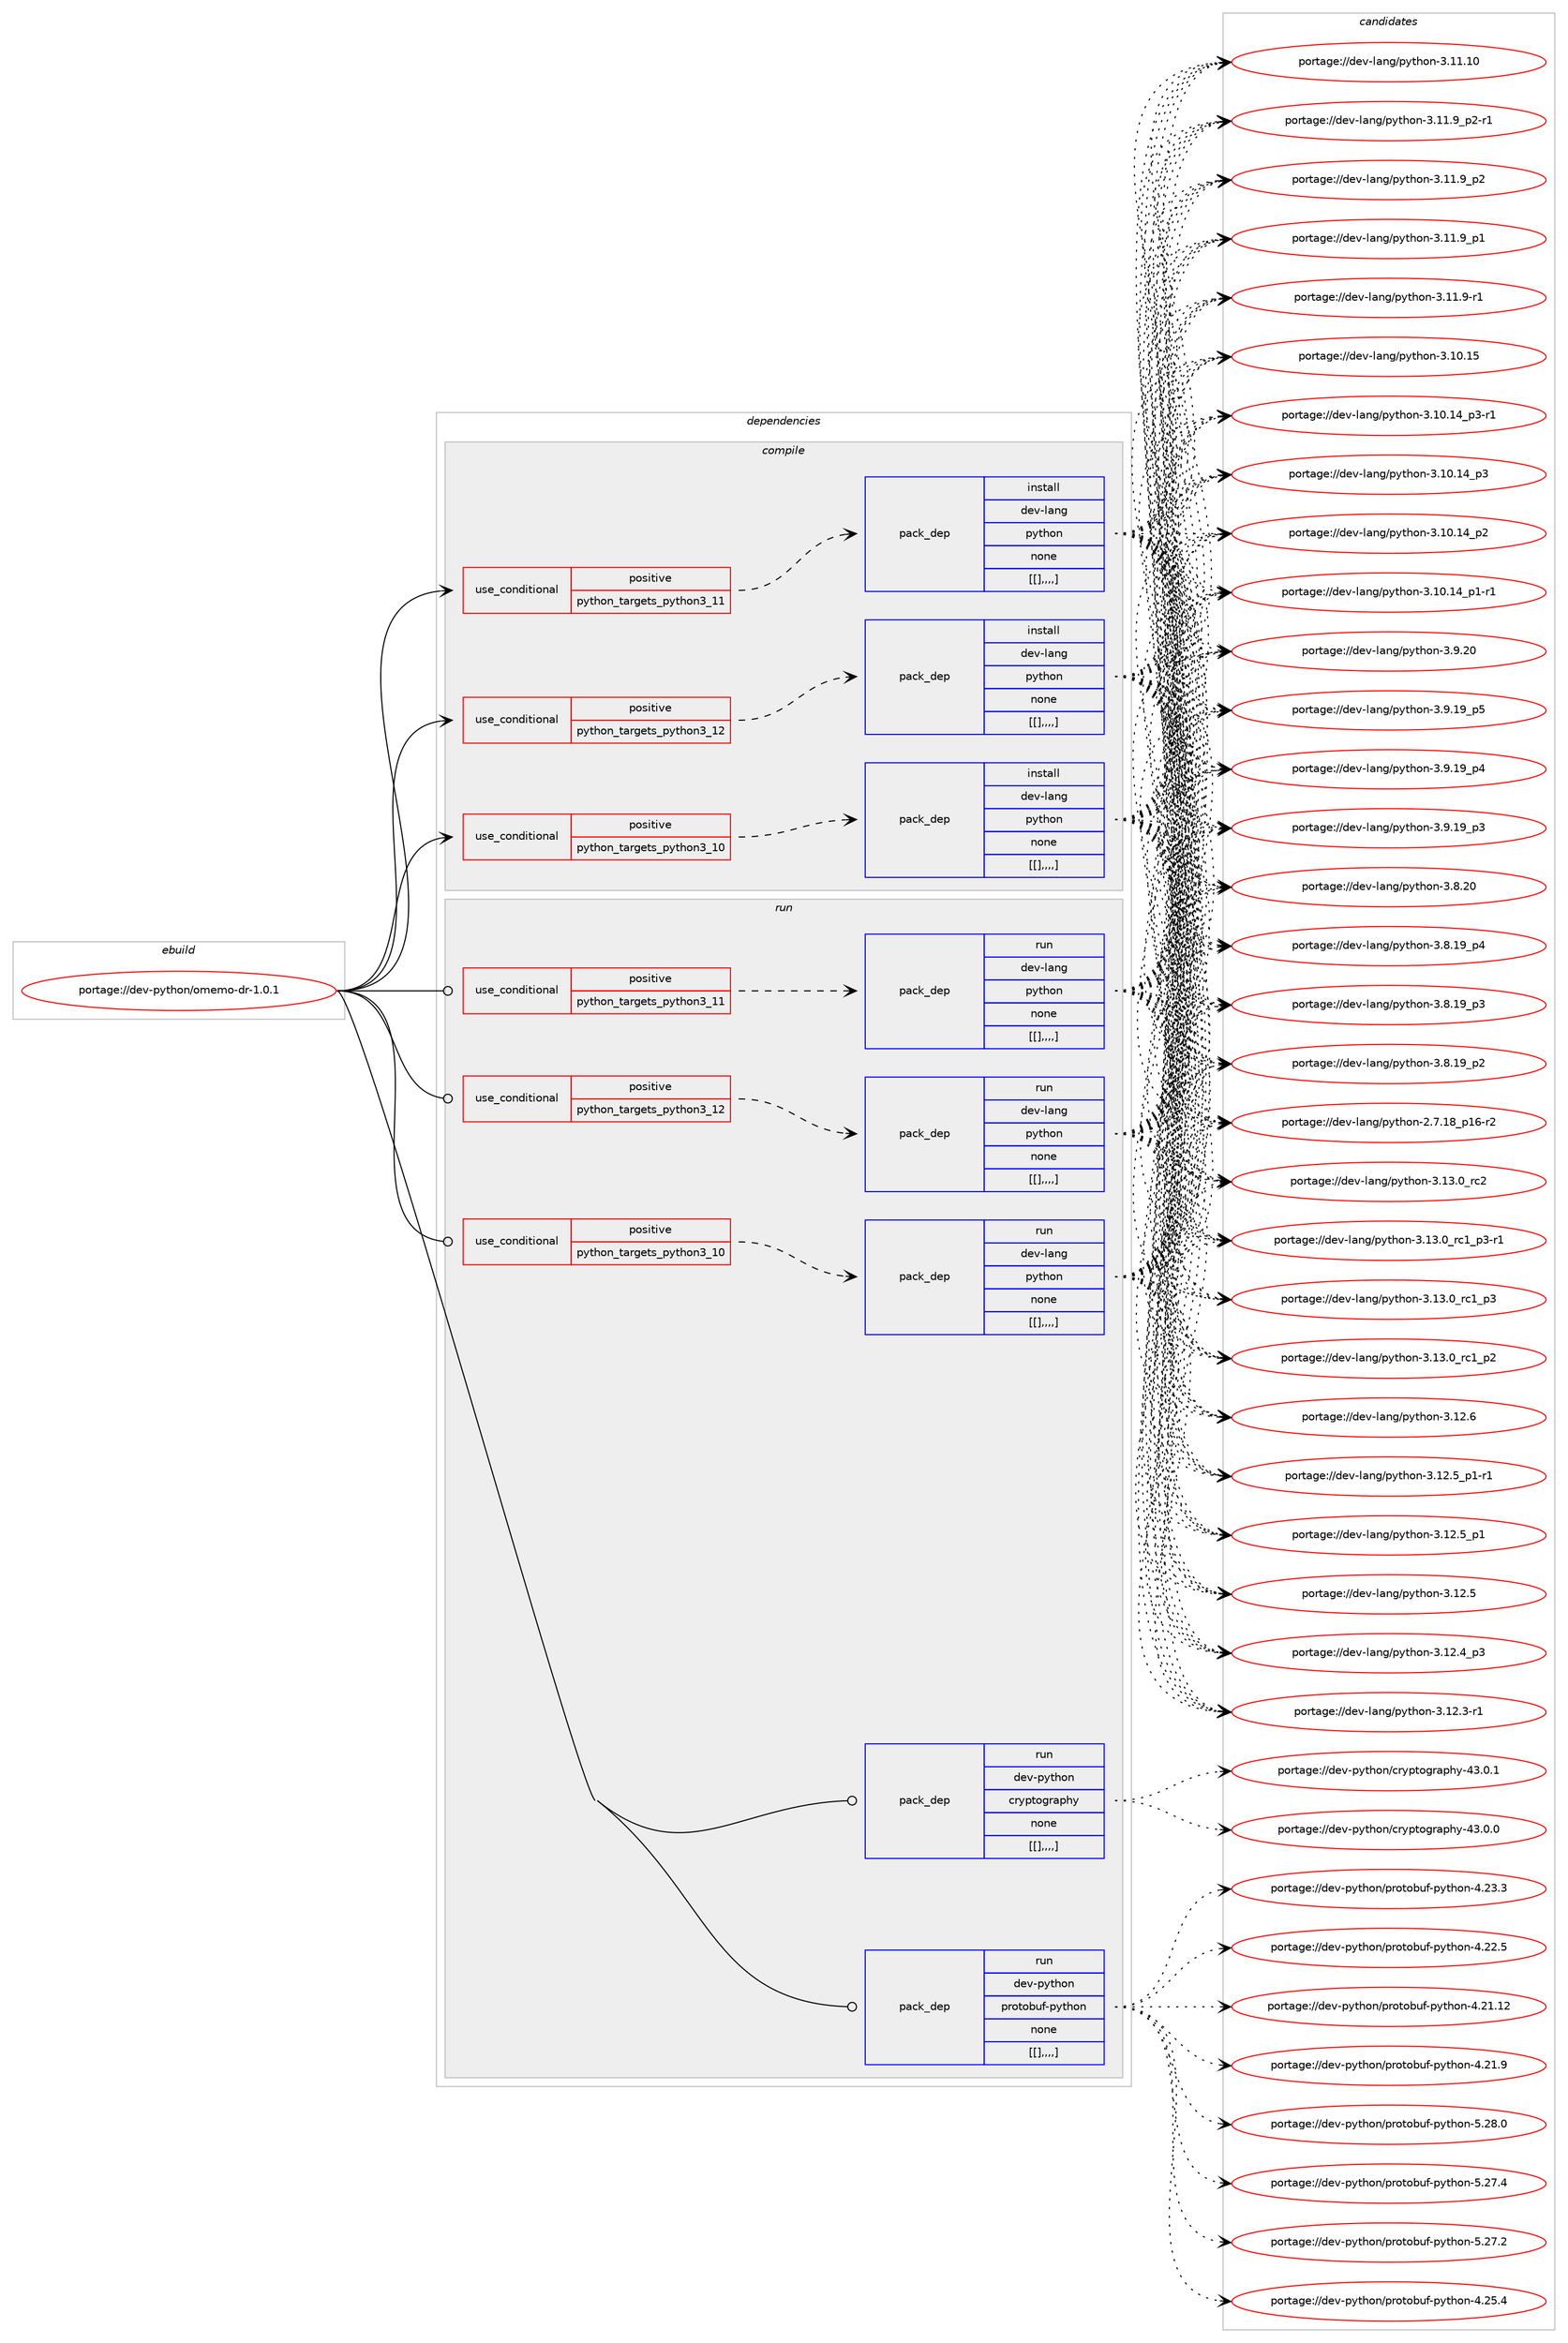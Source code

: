 digraph prolog {

# *************
# Graph options
# *************

newrank=true;
concentrate=true;
compound=true;
graph [rankdir=LR,fontname=Helvetica,fontsize=10,ranksep=1.5];#, ranksep=2.5, nodesep=0.2];
edge  [arrowhead=vee];
node  [fontname=Helvetica,fontsize=10];

# **********
# The ebuild
# **********

subgraph cluster_leftcol {
color=gray;
label=<<i>ebuild</i>>;
id [label="portage://dev-python/omemo-dr-1.0.1", color=red, width=4, href="../dev-python/omemo-dr-1.0.1.svg"];
}

# ****************
# The dependencies
# ****************

subgraph cluster_midcol {
color=gray;
label=<<i>dependencies</i>>;
subgraph cluster_compile {
fillcolor="#eeeeee";
style=filled;
label=<<i>compile</i>>;
subgraph cond36133 {
dependency154151 [label=<<TABLE BORDER="0" CELLBORDER="1" CELLSPACING="0" CELLPADDING="4"><TR><TD ROWSPAN="3" CELLPADDING="10">use_conditional</TD></TR><TR><TD>positive</TD></TR><TR><TD>python_targets_python3_10</TD></TR></TABLE>>, shape=none, color=red];
subgraph pack116800 {
dependency154152 [label=<<TABLE BORDER="0" CELLBORDER="1" CELLSPACING="0" CELLPADDING="4" WIDTH="220"><TR><TD ROWSPAN="6" CELLPADDING="30">pack_dep</TD></TR><TR><TD WIDTH="110">install</TD></TR><TR><TD>dev-lang</TD></TR><TR><TD>python</TD></TR><TR><TD>none</TD></TR><TR><TD>[[],,,,]</TD></TR></TABLE>>, shape=none, color=blue];
}
dependency154151:e -> dependency154152:w [weight=20,style="dashed",arrowhead="vee"];
}
id:e -> dependency154151:w [weight=20,style="solid",arrowhead="vee"];
subgraph cond36134 {
dependency154153 [label=<<TABLE BORDER="0" CELLBORDER="1" CELLSPACING="0" CELLPADDING="4"><TR><TD ROWSPAN="3" CELLPADDING="10">use_conditional</TD></TR><TR><TD>positive</TD></TR><TR><TD>python_targets_python3_11</TD></TR></TABLE>>, shape=none, color=red];
subgraph pack116801 {
dependency154154 [label=<<TABLE BORDER="0" CELLBORDER="1" CELLSPACING="0" CELLPADDING="4" WIDTH="220"><TR><TD ROWSPAN="6" CELLPADDING="30">pack_dep</TD></TR><TR><TD WIDTH="110">install</TD></TR><TR><TD>dev-lang</TD></TR><TR><TD>python</TD></TR><TR><TD>none</TD></TR><TR><TD>[[],,,,]</TD></TR></TABLE>>, shape=none, color=blue];
}
dependency154153:e -> dependency154154:w [weight=20,style="dashed",arrowhead="vee"];
}
id:e -> dependency154153:w [weight=20,style="solid",arrowhead="vee"];
subgraph cond36135 {
dependency154155 [label=<<TABLE BORDER="0" CELLBORDER="1" CELLSPACING="0" CELLPADDING="4"><TR><TD ROWSPAN="3" CELLPADDING="10">use_conditional</TD></TR><TR><TD>positive</TD></TR><TR><TD>python_targets_python3_12</TD></TR></TABLE>>, shape=none, color=red];
subgraph pack116802 {
dependency154156 [label=<<TABLE BORDER="0" CELLBORDER="1" CELLSPACING="0" CELLPADDING="4" WIDTH="220"><TR><TD ROWSPAN="6" CELLPADDING="30">pack_dep</TD></TR><TR><TD WIDTH="110">install</TD></TR><TR><TD>dev-lang</TD></TR><TR><TD>python</TD></TR><TR><TD>none</TD></TR><TR><TD>[[],,,,]</TD></TR></TABLE>>, shape=none, color=blue];
}
dependency154155:e -> dependency154156:w [weight=20,style="dashed",arrowhead="vee"];
}
id:e -> dependency154155:w [weight=20,style="solid",arrowhead="vee"];
}
subgraph cluster_compileandrun {
fillcolor="#eeeeee";
style=filled;
label=<<i>compile and run</i>>;
}
subgraph cluster_run {
fillcolor="#eeeeee";
style=filled;
label=<<i>run</i>>;
subgraph cond36136 {
dependency154157 [label=<<TABLE BORDER="0" CELLBORDER="1" CELLSPACING="0" CELLPADDING="4"><TR><TD ROWSPAN="3" CELLPADDING="10">use_conditional</TD></TR><TR><TD>positive</TD></TR><TR><TD>python_targets_python3_10</TD></TR></TABLE>>, shape=none, color=red];
subgraph pack116803 {
dependency154158 [label=<<TABLE BORDER="0" CELLBORDER="1" CELLSPACING="0" CELLPADDING="4" WIDTH="220"><TR><TD ROWSPAN="6" CELLPADDING="30">pack_dep</TD></TR><TR><TD WIDTH="110">run</TD></TR><TR><TD>dev-lang</TD></TR><TR><TD>python</TD></TR><TR><TD>none</TD></TR><TR><TD>[[],,,,]</TD></TR></TABLE>>, shape=none, color=blue];
}
dependency154157:e -> dependency154158:w [weight=20,style="dashed",arrowhead="vee"];
}
id:e -> dependency154157:w [weight=20,style="solid",arrowhead="odot"];
subgraph cond36137 {
dependency154159 [label=<<TABLE BORDER="0" CELLBORDER="1" CELLSPACING="0" CELLPADDING="4"><TR><TD ROWSPAN="3" CELLPADDING="10">use_conditional</TD></TR><TR><TD>positive</TD></TR><TR><TD>python_targets_python3_11</TD></TR></TABLE>>, shape=none, color=red];
subgraph pack116804 {
dependency154160 [label=<<TABLE BORDER="0" CELLBORDER="1" CELLSPACING="0" CELLPADDING="4" WIDTH="220"><TR><TD ROWSPAN="6" CELLPADDING="30">pack_dep</TD></TR><TR><TD WIDTH="110">run</TD></TR><TR><TD>dev-lang</TD></TR><TR><TD>python</TD></TR><TR><TD>none</TD></TR><TR><TD>[[],,,,]</TD></TR></TABLE>>, shape=none, color=blue];
}
dependency154159:e -> dependency154160:w [weight=20,style="dashed",arrowhead="vee"];
}
id:e -> dependency154159:w [weight=20,style="solid",arrowhead="odot"];
subgraph cond36138 {
dependency154161 [label=<<TABLE BORDER="0" CELLBORDER="1" CELLSPACING="0" CELLPADDING="4"><TR><TD ROWSPAN="3" CELLPADDING="10">use_conditional</TD></TR><TR><TD>positive</TD></TR><TR><TD>python_targets_python3_12</TD></TR></TABLE>>, shape=none, color=red];
subgraph pack116805 {
dependency154162 [label=<<TABLE BORDER="0" CELLBORDER="1" CELLSPACING="0" CELLPADDING="4" WIDTH="220"><TR><TD ROWSPAN="6" CELLPADDING="30">pack_dep</TD></TR><TR><TD WIDTH="110">run</TD></TR><TR><TD>dev-lang</TD></TR><TR><TD>python</TD></TR><TR><TD>none</TD></TR><TR><TD>[[],,,,]</TD></TR></TABLE>>, shape=none, color=blue];
}
dependency154161:e -> dependency154162:w [weight=20,style="dashed",arrowhead="vee"];
}
id:e -> dependency154161:w [weight=20,style="solid",arrowhead="odot"];
subgraph pack116806 {
dependency154163 [label=<<TABLE BORDER="0" CELLBORDER="1" CELLSPACING="0" CELLPADDING="4" WIDTH="220"><TR><TD ROWSPAN="6" CELLPADDING="30">pack_dep</TD></TR><TR><TD WIDTH="110">run</TD></TR><TR><TD>dev-python</TD></TR><TR><TD>cryptography</TD></TR><TR><TD>none</TD></TR><TR><TD>[[],,,,]</TD></TR></TABLE>>, shape=none, color=blue];
}
id:e -> dependency154163:w [weight=20,style="solid",arrowhead="odot"];
subgraph pack116807 {
dependency154164 [label=<<TABLE BORDER="0" CELLBORDER="1" CELLSPACING="0" CELLPADDING="4" WIDTH="220"><TR><TD ROWSPAN="6" CELLPADDING="30">pack_dep</TD></TR><TR><TD WIDTH="110">run</TD></TR><TR><TD>dev-python</TD></TR><TR><TD>protobuf-python</TD></TR><TR><TD>none</TD></TR><TR><TD>[[],,,,]</TD></TR></TABLE>>, shape=none, color=blue];
}
id:e -> dependency154164:w [weight=20,style="solid",arrowhead="odot"];
}
}

# **************
# The candidates
# **************

subgraph cluster_choices {
rank=same;
color=gray;
label=<<i>candidates</i>>;

subgraph choice116800 {
color=black;
nodesep=1;
choice10010111845108971101034711212111610411111045514649514648951149950 [label="portage://dev-lang/python-3.13.0_rc2", color=red, width=4,href="../dev-lang/python-3.13.0_rc2.svg"];
choice1001011184510897110103471121211161041111104551464951464895114994995112514511449 [label="portage://dev-lang/python-3.13.0_rc1_p3-r1", color=red, width=4,href="../dev-lang/python-3.13.0_rc1_p3-r1.svg"];
choice100101118451089711010347112121116104111110455146495146489511499499511251 [label="portage://dev-lang/python-3.13.0_rc1_p3", color=red, width=4,href="../dev-lang/python-3.13.0_rc1_p3.svg"];
choice100101118451089711010347112121116104111110455146495146489511499499511250 [label="portage://dev-lang/python-3.13.0_rc1_p2", color=red, width=4,href="../dev-lang/python-3.13.0_rc1_p2.svg"];
choice10010111845108971101034711212111610411111045514649504654 [label="portage://dev-lang/python-3.12.6", color=red, width=4,href="../dev-lang/python-3.12.6.svg"];
choice1001011184510897110103471121211161041111104551464950465395112494511449 [label="portage://dev-lang/python-3.12.5_p1-r1", color=red, width=4,href="../dev-lang/python-3.12.5_p1-r1.svg"];
choice100101118451089711010347112121116104111110455146495046539511249 [label="portage://dev-lang/python-3.12.5_p1", color=red, width=4,href="../dev-lang/python-3.12.5_p1.svg"];
choice10010111845108971101034711212111610411111045514649504653 [label="portage://dev-lang/python-3.12.5", color=red, width=4,href="../dev-lang/python-3.12.5.svg"];
choice100101118451089711010347112121116104111110455146495046529511251 [label="portage://dev-lang/python-3.12.4_p3", color=red, width=4,href="../dev-lang/python-3.12.4_p3.svg"];
choice100101118451089711010347112121116104111110455146495046514511449 [label="portage://dev-lang/python-3.12.3-r1", color=red, width=4,href="../dev-lang/python-3.12.3-r1.svg"];
choice1001011184510897110103471121211161041111104551464949464948 [label="portage://dev-lang/python-3.11.10", color=red, width=4,href="../dev-lang/python-3.11.10.svg"];
choice1001011184510897110103471121211161041111104551464949465795112504511449 [label="portage://dev-lang/python-3.11.9_p2-r1", color=red, width=4,href="../dev-lang/python-3.11.9_p2-r1.svg"];
choice100101118451089711010347112121116104111110455146494946579511250 [label="portage://dev-lang/python-3.11.9_p2", color=red, width=4,href="../dev-lang/python-3.11.9_p2.svg"];
choice100101118451089711010347112121116104111110455146494946579511249 [label="portage://dev-lang/python-3.11.9_p1", color=red, width=4,href="../dev-lang/python-3.11.9_p1.svg"];
choice100101118451089711010347112121116104111110455146494946574511449 [label="portage://dev-lang/python-3.11.9-r1", color=red, width=4,href="../dev-lang/python-3.11.9-r1.svg"];
choice1001011184510897110103471121211161041111104551464948464953 [label="portage://dev-lang/python-3.10.15", color=red, width=4,href="../dev-lang/python-3.10.15.svg"];
choice100101118451089711010347112121116104111110455146494846495295112514511449 [label="portage://dev-lang/python-3.10.14_p3-r1", color=red, width=4,href="../dev-lang/python-3.10.14_p3-r1.svg"];
choice10010111845108971101034711212111610411111045514649484649529511251 [label="portage://dev-lang/python-3.10.14_p3", color=red, width=4,href="../dev-lang/python-3.10.14_p3.svg"];
choice10010111845108971101034711212111610411111045514649484649529511250 [label="portage://dev-lang/python-3.10.14_p2", color=red, width=4,href="../dev-lang/python-3.10.14_p2.svg"];
choice100101118451089711010347112121116104111110455146494846495295112494511449 [label="portage://dev-lang/python-3.10.14_p1-r1", color=red, width=4,href="../dev-lang/python-3.10.14_p1-r1.svg"];
choice10010111845108971101034711212111610411111045514657465048 [label="portage://dev-lang/python-3.9.20", color=red, width=4,href="../dev-lang/python-3.9.20.svg"];
choice100101118451089711010347112121116104111110455146574649579511253 [label="portage://dev-lang/python-3.9.19_p5", color=red, width=4,href="../dev-lang/python-3.9.19_p5.svg"];
choice100101118451089711010347112121116104111110455146574649579511252 [label="portage://dev-lang/python-3.9.19_p4", color=red, width=4,href="../dev-lang/python-3.9.19_p4.svg"];
choice100101118451089711010347112121116104111110455146574649579511251 [label="portage://dev-lang/python-3.9.19_p3", color=red, width=4,href="../dev-lang/python-3.9.19_p3.svg"];
choice10010111845108971101034711212111610411111045514656465048 [label="portage://dev-lang/python-3.8.20", color=red, width=4,href="../dev-lang/python-3.8.20.svg"];
choice100101118451089711010347112121116104111110455146564649579511252 [label="portage://dev-lang/python-3.8.19_p4", color=red, width=4,href="../dev-lang/python-3.8.19_p4.svg"];
choice100101118451089711010347112121116104111110455146564649579511251 [label="portage://dev-lang/python-3.8.19_p3", color=red, width=4,href="../dev-lang/python-3.8.19_p3.svg"];
choice100101118451089711010347112121116104111110455146564649579511250 [label="portage://dev-lang/python-3.8.19_p2", color=red, width=4,href="../dev-lang/python-3.8.19_p2.svg"];
choice100101118451089711010347112121116104111110455046554649569511249544511450 [label="portage://dev-lang/python-2.7.18_p16-r2", color=red, width=4,href="../dev-lang/python-2.7.18_p16-r2.svg"];
dependency154152:e -> choice10010111845108971101034711212111610411111045514649514648951149950:w [style=dotted,weight="100"];
dependency154152:e -> choice1001011184510897110103471121211161041111104551464951464895114994995112514511449:w [style=dotted,weight="100"];
dependency154152:e -> choice100101118451089711010347112121116104111110455146495146489511499499511251:w [style=dotted,weight="100"];
dependency154152:e -> choice100101118451089711010347112121116104111110455146495146489511499499511250:w [style=dotted,weight="100"];
dependency154152:e -> choice10010111845108971101034711212111610411111045514649504654:w [style=dotted,weight="100"];
dependency154152:e -> choice1001011184510897110103471121211161041111104551464950465395112494511449:w [style=dotted,weight="100"];
dependency154152:e -> choice100101118451089711010347112121116104111110455146495046539511249:w [style=dotted,weight="100"];
dependency154152:e -> choice10010111845108971101034711212111610411111045514649504653:w [style=dotted,weight="100"];
dependency154152:e -> choice100101118451089711010347112121116104111110455146495046529511251:w [style=dotted,weight="100"];
dependency154152:e -> choice100101118451089711010347112121116104111110455146495046514511449:w [style=dotted,weight="100"];
dependency154152:e -> choice1001011184510897110103471121211161041111104551464949464948:w [style=dotted,weight="100"];
dependency154152:e -> choice1001011184510897110103471121211161041111104551464949465795112504511449:w [style=dotted,weight="100"];
dependency154152:e -> choice100101118451089711010347112121116104111110455146494946579511250:w [style=dotted,weight="100"];
dependency154152:e -> choice100101118451089711010347112121116104111110455146494946579511249:w [style=dotted,weight="100"];
dependency154152:e -> choice100101118451089711010347112121116104111110455146494946574511449:w [style=dotted,weight="100"];
dependency154152:e -> choice1001011184510897110103471121211161041111104551464948464953:w [style=dotted,weight="100"];
dependency154152:e -> choice100101118451089711010347112121116104111110455146494846495295112514511449:w [style=dotted,weight="100"];
dependency154152:e -> choice10010111845108971101034711212111610411111045514649484649529511251:w [style=dotted,weight="100"];
dependency154152:e -> choice10010111845108971101034711212111610411111045514649484649529511250:w [style=dotted,weight="100"];
dependency154152:e -> choice100101118451089711010347112121116104111110455146494846495295112494511449:w [style=dotted,weight="100"];
dependency154152:e -> choice10010111845108971101034711212111610411111045514657465048:w [style=dotted,weight="100"];
dependency154152:e -> choice100101118451089711010347112121116104111110455146574649579511253:w [style=dotted,weight="100"];
dependency154152:e -> choice100101118451089711010347112121116104111110455146574649579511252:w [style=dotted,weight="100"];
dependency154152:e -> choice100101118451089711010347112121116104111110455146574649579511251:w [style=dotted,weight="100"];
dependency154152:e -> choice10010111845108971101034711212111610411111045514656465048:w [style=dotted,weight="100"];
dependency154152:e -> choice100101118451089711010347112121116104111110455146564649579511252:w [style=dotted,weight="100"];
dependency154152:e -> choice100101118451089711010347112121116104111110455146564649579511251:w [style=dotted,weight="100"];
dependency154152:e -> choice100101118451089711010347112121116104111110455146564649579511250:w [style=dotted,weight="100"];
dependency154152:e -> choice100101118451089711010347112121116104111110455046554649569511249544511450:w [style=dotted,weight="100"];
}
subgraph choice116801 {
color=black;
nodesep=1;
choice10010111845108971101034711212111610411111045514649514648951149950 [label="portage://dev-lang/python-3.13.0_rc2", color=red, width=4,href="../dev-lang/python-3.13.0_rc2.svg"];
choice1001011184510897110103471121211161041111104551464951464895114994995112514511449 [label="portage://dev-lang/python-3.13.0_rc1_p3-r1", color=red, width=4,href="../dev-lang/python-3.13.0_rc1_p3-r1.svg"];
choice100101118451089711010347112121116104111110455146495146489511499499511251 [label="portage://dev-lang/python-3.13.0_rc1_p3", color=red, width=4,href="../dev-lang/python-3.13.0_rc1_p3.svg"];
choice100101118451089711010347112121116104111110455146495146489511499499511250 [label="portage://dev-lang/python-3.13.0_rc1_p2", color=red, width=4,href="../dev-lang/python-3.13.0_rc1_p2.svg"];
choice10010111845108971101034711212111610411111045514649504654 [label="portage://dev-lang/python-3.12.6", color=red, width=4,href="../dev-lang/python-3.12.6.svg"];
choice1001011184510897110103471121211161041111104551464950465395112494511449 [label="portage://dev-lang/python-3.12.5_p1-r1", color=red, width=4,href="../dev-lang/python-3.12.5_p1-r1.svg"];
choice100101118451089711010347112121116104111110455146495046539511249 [label="portage://dev-lang/python-3.12.5_p1", color=red, width=4,href="../dev-lang/python-3.12.5_p1.svg"];
choice10010111845108971101034711212111610411111045514649504653 [label="portage://dev-lang/python-3.12.5", color=red, width=4,href="../dev-lang/python-3.12.5.svg"];
choice100101118451089711010347112121116104111110455146495046529511251 [label="portage://dev-lang/python-3.12.4_p3", color=red, width=4,href="../dev-lang/python-3.12.4_p3.svg"];
choice100101118451089711010347112121116104111110455146495046514511449 [label="portage://dev-lang/python-3.12.3-r1", color=red, width=4,href="../dev-lang/python-3.12.3-r1.svg"];
choice1001011184510897110103471121211161041111104551464949464948 [label="portage://dev-lang/python-3.11.10", color=red, width=4,href="../dev-lang/python-3.11.10.svg"];
choice1001011184510897110103471121211161041111104551464949465795112504511449 [label="portage://dev-lang/python-3.11.9_p2-r1", color=red, width=4,href="../dev-lang/python-3.11.9_p2-r1.svg"];
choice100101118451089711010347112121116104111110455146494946579511250 [label="portage://dev-lang/python-3.11.9_p2", color=red, width=4,href="../dev-lang/python-3.11.9_p2.svg"];
choice100101118451089711010347112121116104111110455146494946579511249 [label="portage://dev-lang/python-3.11.9_p1", color=red, width=4,href="../dev-lang/python-3.11.9_p1.svg"];
choice100101118451089711010347112121116104111110455146494946574511449 [label="portage://dev-lang/python-3.11.9-r1", color=red, width=4,href="../dev-lang/python-3.11.9-r1.svg"];
choice1001011184510897110103471121211161041111104551464948464953 [label="portage://dev-lang/python-3.10.15", color=red, width=4,href="../dev-lang/python-3.10.15.svg"];
choice100101118451089711010347112121116104111110455146494846495295112514511449 [label="portage://dev-lang/python-3.10.14_p3-r1", color=red, width=4,href="../dev-lang/python-3.10.14_p3-r1.svg"];
choice10010111845108971101034711212111610411111045514649484649529511251 [label="portage://dev-lang/python-3.10.14_p3", color=red, width=4,href="../dev-lang/python-3.10.14_p3.svg"];
choice10010111845108971101034711212111610411111045514649484649529511250 [label="portage://dev-lang/python-3.10.14_p2", color=red, width=4,href="../dev-lang/python-3.10.14_p2.svg"];
choice100101118451089711010347112121116104111110455146494846495295112494511449 [label="portage://dev-lang/python-3.10.14_p1-r1", color=red, width=4,href="../dev-lang/python-3.10.14_p1-r1.svg"];
choice10010111845108971101034711212111610411111045514657465048 [label="portage://dev-lang/python-3.9.20", color=red, width=4,href="../dev-lang/python-3.9.20.svg"];
choice100101118451089711010347112121116104111110455146574649579511253 [label="portage://dev-lang/python-3.9.19_p5", color=red, width=4,href="../dev-lang/python-3.9.19_p5.svg"];
choice100101118451089711010347112121116104111110455146574649579511252 [label="portage://dev-lang/python-3.9.19_p4", color=red, width=4,href="../dev-lang/python-3.9.19_p4.svg"];
choice100101118451089711010347112121116104111110455146574649579511251 [label="portage://dev-lang/python-3.9.19_p3", color=red, width=4,href="../dev-lang/python-3.9.19_p3.svg"];
choice10010111845108971101034711212111610411111045514656465048 [label="portage://dev-lang/python-3.8.20", color=red, width=4,href="../dev-lang/python-3.8.20.svg"];
choice100101118451089711010347112121116104111110455146564649579511252 [label="portage://dev-lang/python-3.8.19_p4", color=red, width=4,href="../dev-lang/python-3.8.19_p4.svg"];
choice100101118451089711010347112121116104111110455146564649579511251 [label="portage://dev-lang/python-3.8.19_p3", color=red, width=4,href="../dev-lang/python-3.8.19_p3.svg"];
choice100101118451089711010347112121116104111110455146564649579511250 [label="portage://dev-lang/python-3.8.19_p2", color=red, width=4,href="../dev-lang/python-3.8.19_p2.svg"];
choice100101118451089711010347112121116104111110455046554649569511249544511450 [label="portage://dev-lang/python-2.7.18_p16-r2", color=red, width=4,href="../dev-lang/python-2.7.18_p16-r2.svg"];
dependency154154:e -> choice10010111845108971101034711212111610411111045514649514648951149950:w [style=dotted,weight="100"];
dependency154154:e -> choice1001011184510897110103471121211161041111104551464951464895114994995112514511449:w [style=dotted,weight="100"];
dependency154154:e -> choice100101118451089711010347112121116104111110455146495146489511499499511251:w [style=dotted,weight="100"];
dependency154154:e -> choice100101118451089711010347112121116104111110455146495146489511499499511250:w [style=dotted,weight="100"];
dependency154154:e -> choice10010111845108971101034711212111610411111045514649504654:w [style=dotted,weight="100"];
dependency154154:e -> choice1001011184510897110103471121211161041111104551464950465395112494511449:w [style=dotted,weight="100"];
dependency154154:e -> choice100101118451089711010347112121116104111110455146495046539511249:w [style=dotted,weight="100"];
dependency154154:e -> choice10010111845108971101034711212111610411111045514649504653:w [style=dotted,weight="100"];
dependency154154:e -> choice100101118451089711010347112121116104111110455146495046529511251:w [style=dotted,weight="100"];
dependency154154:e -> choice100101118451089711010347112121116104111110455146495046514511449:w [style=dotted,weight="100"];
dependency154154:e -> choice1001011184510897110103471121211161041111104551464949464948:w [style=dotted,weight="100"];
dependency154154:e -> choice1001011184510897110103471121211161041111104551464949465795112504511449:w [style=dotted,weight="100"];
dependency154154:e -> choice100101118451089711010347112121116104111110455146494946579511250:w [style=dotted,weight="100"];
dependency154154:e -> choice100101118451089711010347112121116104111110455146494946579511249:w [style=dotted,weight="100"];
dependency154154:e -> choice100101118451089711010347112121116104111110455146494946574511449:w [style=dotted,weight="100"];
dependency154154:e -> choice1001011184510897110103471121211161041111104551464948464953:w [style=dotted,weight="100"];
dependency154154:e -> choice100101118451089711010347112121116104111110455146494846495295112514511449:w [style=dotted,weight="100"];
dependency154154:e -> choice10010111845108971101034711212111610411111045514649484649529511251:w [style=dotted,weight="100"];
dependency154154:e -> choice10010111845108971101034711212111610411111045514649484649529511250:w [style=dotted,weight="100"];
dependency154154:e -> choice100101118451089711010347112121116104111110455146494846495295112494511449:w [style=dotted,weight="100"];
dependency154154:e -> choice10010111845108971101034711212111610411111045514657465048:w [style=dotted,weight="100"];
dependency154154:e -> choice100101118451089711010347112121116104111110455146574649579511253:w [style=dotted,weight="100"];
dependency154154:e -> choice100101118451089711010347112121116104111110455146574649579511252:w [style=dotted,weight="100"];
dependency154154:e -> choice100101118451089711010347112121116104111110455146574649579511251:w [style=dotted,weight="100"];
dependency154154:e -> choice10010111845108971101034711212111610411111045514656465048:w [style=dotted,weight="100"];
dependency154154:e -> choice100101118451089711010347112121116104111110455146564649579511252:w [style=dotted,weight="100"];
dependency154154:e -> choice100101118451089711010347112121116104111110455146564649579511251:w [style=dotted,weight="100"];
dependency154154:e -> choice100101118451089711010347112121116104111110455146564649579511250:w [style=dotted,weight="100"];
dependency154154:e -> choice100101118451089711010347112121116104111110455046554649569511249544511450:w [style=dotted,weight="100"];
}
subgraph choice116802 {
color=black;
nodesep=1;
choice10010111845108971101034711212111610411111045514649514648951149950 [label="portage://dev-lang/python-3.13.0_rc2", color=red, width=4,href="../dev-lang/python-3.13.0_rc2.svg"];
choice1001011184510897110103471121211161041111104551464951464895114994995112514511449 [label="portage://dev-lang/python-3.13.0_rc1_p3-r1", color=red, width=4,href="../dev-lang/python-3.13.0_rc1_p3-r1.svg"];
choice100101118451089711010347112121116104111110455146495146489511499499511251 [label="portage://dev-lang/python-3.13.0_rc1_p3", color=red, width=4,href="../dev-lang/python-3.13.0_rc1_p3.svg"];
choice100101118451089711010347112121116104111110455146495146489511499499511250 [label="portage://dev-lang/python-3.13.0_rc1_p2", color=red, width=4,href="../dev-lang/python-3.13.0_rc1_p2.svg"];
choice10010111845108971101034711212111610411111045514649504654 [label="portage://dev-lang/python-3.12.6", color=red, width=4,href="../dev-lang/python-3.12.6.svg"];
choice1001011184510897110103471121211161041111104551464950465395112494511449 [label="portage://dev-lang/python-3.12.5_p1-r1", color=red, width=4,href="../dev-lang/python-3.12.5_p1-r1.svg"];
choice100101118451089711010347112121116104111110455146495046539511249 [label="portage://dev-lang/python-3.12.5_p1", color=red, width=4,href="../dev-lang/python-3.12.5_p1.svg"];
choice10010111845108971101034711212111610411111045514649504653 [label="portage://dev-lang/python-3.12.5", color=red, width=4,href="../dev-lang/python-3.12.5.svg"];
choice100101118451089711010347112121116104111110455146495046529511251 [label="portage://dev-lang/python-3.12.4_p3", color=red, width=4,href="../dev-lang/python-3.12.4_p3.svg"];
choice100101118451089711010347112121116104111110455146495046514511449 [label="portage://dev-lang/python-3.12.3-r1", color=red, width=4,href="../dev-lang/python-3.12.3-r1.svg"];
choice1001011184510897110103471121211161041111104551464949464948 [label="portage://dev-lang/python-3.11.10", color=red, width=4,href="../dev-lang/python-3.11.10.svg"];
choice1001011184510897110103471121211161041111104551464949465795112504511449 [label="portage://dev-lang/python-3.11.9_p2-r1", color=red, width=4,href="../dev-lang/python-3.11.9_p2-r1.svg"];
choice100101118451089711010347112121116104111110455146494946579511250 [label="portage://dev-lang/python-3.11.9_p2", color=red, width=4,href="../dev-lang/python-3.11.9_p2.svg"];
choice100101118451089711010347112121116104111110455146494946579511249 [label="portage://dev-lang/python-3.11.9_p1", color=red, width=4,href="../dev-lang/python-3.11.9_p1.svg"];
choice100101118451089711010347112121116104111110455146494946574511449 [label="portage://dev-lang/python-3.11.9-r1", color=red, width=4,href="../dev-lang/python-3.11.9-r1.svg"];
choice1001011184510897110103471121211161041111104551464948464953 [label="portage://dev-lang/python-3.10.15", color=red, width=4,href="../dev-lang/python-3.10.15.svg"];
choice100101118451089711010347112121116104111110455146494846495295112514511449 [label="portage://dev-lang/python-3.10.14_p3-r1", color=red, width=4,href="../dev-lang/python-3.10.14_p3-r1.svg"];
choice10010111845108971101034711212111610411111045514649484649529511251 [label="portage://dev-lang/python-3.10.14_p3", color=red, width=4,href="../dev-lang/python-3.10.14_p3.svg"];
choice10010111845108971101034711212111610411111045514649484649529511250 [label="portage://dev-lang/python-3.10.14_p2", color=red, width=4,href="../dev-lang/python-3.10.14_p2.svg"];
choice100101118451089711010347112121116104111110455146494846495295112494511449 [label="portage://dev-lang/python-3.10.14_p1-r1", color=red, width=4,href="../dev-lang/python-3.10.14_p1-r1.svg"];
choice10010111845108971101034711212111610411111045514657465048 [label="portage://dev-lang/python-3.9.20", color=red, width=4,href="../dev-lang/python-3.9.20.svg"];
choice100101118451089711010347112121116104111110455146574649579511253 [label="portage://dev-lang/python-3.9.19_p5", color=red, width=4,href="../dev-lang/python-3.9.19_p5.svg"];
choice100101118451089711010347112121116104111110455146574649579511252 [label="portage://dev-lang/python-3.9.19_p4", color=red, width=4,href="../dev-lang/python-3.9.19_p4.svg"];
choice100101118451089711010347112121116104111110455146574649579511251 [label="portage://dev-lang/python-3.9.19_p3", color=red, width=4,href="../dev-lang/python-3.9.19_p3.svg"];
choice10010111845108971101034711212111610411111045514656465048 [label="portage://dev-lang/python-3.8.20", color=red, width=4,href="../dev-lang/python-3.8.20.svg"];
choice100101118451089711010347112121116104111110455146564649579511252 [label="portage://dev-lang/python-3.8.19_p4", color=red, width=4,href="../dev-lang/python-3.8.19_p4.svg"];
choice100101118451089711010347112121116104111110455146564649579511251 [label="portage://dev-lang/python-3.8.19_p3", color=red, width=4,href="../dev-lang/python-3.8.19_p3.svg"];
choice100101118451089711010347112121116104111110455146564649579511250 [label="portage://dev-lang/python-3.8.19_p2", color=red, width=4,href="../dev-lang/python-3.8.19_p2.svg"];
choice100101118451089711010347112121116104111110455046554649569511249544511450 [label="portage://dev-lang/python-2.7.18_p16-r2", color=red, width=4,href="../dev-lang/python-2.7.18_p16-r2.svg"];
dependency154156:e -> choice10010111845108971101034711212111610411111045514649514648951149950:w [style=dotted,weight="100"];
dependency154156:e -> choice1001011184510897110103471121211161041111104551464951464895114994995112514511449:w [style=dotted,weight="100"];
dependency154156:e -> choice100101118451089711010347112121116104111110455146495146489511499499511251:w [style=dotted,weight="100"];
dependency154156:e -> choice100101118451089711010347112121116104111110455146495146489511499499511250:w [style=dotted,weight="100"];
dependency154156:e -> choice10010111845108971101034711212111610411111045514649504654:w [style=dotted,weight="100"];
dependency154156:e -> choice1001011184510897110103471121211161041111104551464950465395112494511449:w [style=dotted,weight="100"];
dependency154156:e -> choice100101118451089711010347112121116104111110455146495046539511249:w [style=dotted,weight="100"];
dependency154156:e -> choice10010111845108971101034711212111610411111045514649504653:w [style=dotted,weight="100"];
dependency154156:e -> choice100101118451089711010347112121116104111110455146495046529511251:w [style=dotted,weight="100"];
dependency154156:e -> choice100101118451089711010347112121116104111110455146495046514511449:w [style=dotted,weight="100"];
dependency154156:e -> choice1001011184510897110103471121211161041111104551464949464948:w [style=dotted,weight="100"];
dependency154156:e -> choice1001011184510897110103471121211161041111104551464949465795112504511449:w [style=dotted,weight="100"];
dependency154156:e -> choice100101118451089711010347112121116104111110455146494946579511250:w [style=dotted,weight="100"];
dependency154156:e -> choice100101118451089711010347112121116104111110455146494946579511249:w [style=dotted,weight="100"];
dependency154156:e -> choice100101118451089711010347112121116104111110455146494946574511449:w [style=dotted,weight="100"];
dependency154156:e -> choice1001011184510897110103471121211161041111104551464948464953:w [style=dotted,weight="100"];
dependency154156:e -> choice100101118451089711010347112121116104111110455146494846495295112514511449:w [style=dotted,weight="100"];
dependency154156:e -> choice10010111845108971101034711212111610411111045514649484649529511251:w [style=dotted,weight="100"];
dependency154156:e -> choice10010111845108971101034711212111610411111045514649484649529511250:w [style=dotted,weight="100"];
dependency154156:e -> choice100101118451089711010347112121116104111110455146494846495295112494511449:w [style=dotted,weight="100"];
dependency154156:e -> choice10010111845108971101034711212111610411111045514657465048:w [style=dotted,weight="100"];
dependency154156:e -> choice100101118451089711010347112121116104111110455146574649579511253:w [style=dotted,weight="100"];
dependency154156:e -> choice100101118451089711010347112121116104111110455146574649579511252:w [style=dotted,weight="100"];
dependency154156:e -> choice100101118451089711010347112121116104111110455146574649579511251:w [style=dotted,weight="100"];
dependency154156:e -> choice10010111845108971101034711212111610411111045514656465048:w [style=dotted,weight="100"];
dependency154156:e -> choice100101118451089711010347112121116104111110455146564649579511252:w [style=dotted,weight="100"];
dependency154156:e -> choice100101118451089711010347112121116104111110455146564649579511251:w [style=dotted,weight="100"];
dependency154156:e -> choice100101118451089711010347112121116104111110455146564649579511250:w [style=dotted,weight="100"];
dependency154156:e -> choice100101118451089711010347112121116104111110455046554649569511249544511450:w [style=dotted,weight="100"];
}
subgraph choice116803 {
color=black;
nodesep=1;
choice10010111845108971101034711212111610411111045514649514648951149950 [label="portage://dev-lang/python-3.13.0_rc2", color=red, width=4,href="../dev-lang/python-3.13.0_rc2.svg"];
choice1001011184510897110103471121211161041111104551464951464895114994995112514511449 [label="portage://dev-lang/python-3.13.0_rc1_p3-r1", color=red, width=4,href="../dev-lang/python-3.13.0_rc1_p3-r1.svg"];
choice100101118451089711010347112121116104111110455146495146489511499499511251 [label="portage://dev-lang/python-3.13.0_rc1_p3", color=red, width=4,href="../dev-lang/python-3.13.0_rc1_p3.svg"];
choice100101118451089711010347112121116104111110455146495146489511499499511250 [label="portage://dev-lang/python-3.13.0_rc1_p2", color=red, width=4,href="../dev-lang/python-3.13.0_rc1_p2.svg"];
choice10010111845108971101034711212111610411111045514649504654 [label="portage://dev-lang/python-3.12.6", color=red, width=4,href="../dev-lang/python-3.12.6.svg"];
choice1001011184510897110103471121211161041111104551464950465395112494511449 [label="portage://dev-lang/python-3.12.5_p1-r1", color=red, width=4,href="../dev-lang/python-3.12.5_p1-r1.svg"];
choice100101118451089711010347112121116104111110455146495046539511249 [label="portage://dev-lang/python-3.12.5_p1", color=red, width=4,href="../dev-lang/python-3.12.5_p1.svg"];
choice10010111845108971101034711212111610411111045514649504653 [label="portage://dev-lang/python-3.12.5", color=red, width=4,href="../dev-lang/python-3.12.5.svg"];
choice100101118451089711010347112121116104111110455146495046529511251 [label="portage://dev-lang/python-3.12.4_p3", color=red, width=4,href="../dev-lang/python-3.12.4_p3.svg"];
choice100101118451089711010347112121116104111110455146495046514511449 [label="portage://dev-lang/python-3.12.3-r1", color=red, width=4,href="../dev-lang/python-3.12.3-r1.svg"];
choice1001011184510897110103471121211161041111104551464949464948 [label="portage://dev-lang/python-3.11.10", color=red, width=4,href="../dev-lang/python-3.11.10.svg"];
choice1001011184510897110103471121211161041111104551464949465795112504511449 [label="portage://dev-lang/python-3.11.9_p2-r1", color=red, width=4,href="../dev-lang/python-3.11.9_p2-r1.svg"];
choice100101118451089711010347112121116104111110455146494946579511250 [label="portage://dev-lang/python-3.11.9_p2", color=red, width=4,href="../dev-lang/python-3.11.9_p2.svg"];
choice100101118451089711010347112121116104111110455146494946579511249 [label="portage://dev-lang/python-3.11.9_p1", color=red, width=4,href="../dev-lang/python-3.11.9_p1.svg"];
choice100101118451089711010347112121116104111110455146494946574511449 [label="portage://dev-lang/python-3.11.9-r1", color=red, width=4,href="../dev-lang/python-3.11.9-r1.svg"];
choice1001011184510897110103471121211161041111104551464948464953 [label="portage://dev-lang/python-3.10.15", color=red, width=4,href="../dev-lang/python-3.10.15.svg"];
choice100101118451089711010347112121116104111110455146494846495295112514511449 [label="portage://dev-lang/python-3.10.14_p3-r1", color=red, width=4,href="../dev-lang/python-3.10.14_p3-r1.svg"];
choice10010111845108971101034711212111610411111045514649484649529511251 [label="portage://dev-lang/python-3.10.14_p3", color=red, width=4,href="../dev-lang/python-3.10.14_p3.svg"];
choice10010111845108971101034711212111610411111045514649484649529511250 [label="portage://dev-lang/python-3.10.14_p2", color=red, width=4,href="../dev-lang/python-3.10.14_p2.svg"];
choice100101118451089711010347112121116104111110455146494846495295112494511449 [label="portage://dev-lang/python-3.10.14_p1-r1", color=red, width=4,href="../dev-lang/python-3.10.14_p1-r1.svg"];
choice10010111845108971101034711212111610411111045514657465048 [label="portage://dev-lang/python-3.9.20", color=red, width=4,href="../dev-lang/python-3.9.20.svg"];
choice100101118451089711010347112121116104111110455146574649579511253 [label="portage://dev-lang/python-3.9.19_p5", color=red, width=4,href="../dev-lang/python-3.9.19_p5.svg"];
choice100101118451089711010347112121116104111110455146574649579511252 [label="portage://dev-lang/python-3.9.19_p4", color=red, width=4,href="../dev-lang/python-3.9.19_p4.svg"];
choice100101118451089711010347112121116104111110455146574649579511251 [label="portage://dev-lang/python-3.9.19_p3", color=red, width=4,href="../dev-lang/python-3.9.19_p3.svg"];
choice10010111845108971101034711212111610411111045514656465048 [label="portage://dev-lang/python-3.8.20", color=red, width=4,href="../dev-lang/python-3.8.20.svg"];
choice100101118451089711010347112121116104111110455146564649579511252 [label="portage://dev-lang/python-3.8.19_p4", color=red, width=4,href="../dev-lang/python-3.8.19_p4.svg"];
choice100101118451089711010347112121116104111110455146564649579511251 [label="portage://dev-lang/python-3.8.19_p3", color=red, width=4,href="../dev-lang/python-3.8.19_p3.svg"];
choice100101118451089711010347112121116104111110455146564649579511250 [label="portage://dev-lang/python-3.8.19_p2", color=red, width=4,href="../dev-lang/python-3.8.19_p2.svg"];
choice100101118451089711010347112121116104111110455046554649569511249544511450 [label="portage://dev-lang/python-2.7.18_p16-r2", color=red, width=4,href="../dev-lang/python-2.7.18_p16-r2.svg"];
dependency154158:e -> choice10010111845108971101034711212111610411111045514649514648951149950:w [style=dotted,weight="100"];
dependency154158:e -> choice1001011184510897110103471121211161041111104551464951464895114994995112514511449:w [style=dotted,weight="100"];
dependency154158:e -> choice100101118451089711010347112121116104111110455146495146489511499499511251:w [style=dotted,weight="100"];
dependency154158:e -> choice100101118451089711010347112121116104111110455146495146489511499499511250:w [style=dotted,weight="100"];
dependency154158:e -> choice10010111845108971101034711212111610411111045514649504654:w [style=dotted,weight="100"];
dependency154158:e -> choice1001011184510897110103471121211161041111104551464950465395112494511449:w [style=dotted,weight="100"];
dependency154158:e -> choice100101118451089711010347112121116104111110455146495046539511249:w [style=dotted,weight="100"];
dependency154158:e -> choice10010111845108971101034711212111610411111045514649504653:w [style=dotted,weight="100"];
dependency154158:e -> choice100101118451089711010347112121116104111110455146495046529511251:w [style=dotted,weight="100"];
dependency154158:e -> choice100101118451089711010347112121116104111110455146495046514511449:w [style=dotted,weight="100"];
dependency154158:e -> choice1001011184510897110103471121211161041111104551464949464948:w [style=dotted,weight="100"];
dependency154158:e -> choice1001011184510897110103471121211161041111104551464949465795112504511449:w [style=dotted,weight="100"];
dependency154158:e -> choice100101118451089711010347112121116104111110455146494946579511250:w [style=dotted,weight="100"];
dependency154158:e -> choice100101118451089711010347112121116104111110455146494946579511249:w [style=dotted,weight="100"];
dependency154158:e -> choice100101118451089711010347112121116104111110455146494946574511449:w [style=dotted,weight="100"];
dependency154158:e -> choice1001011184510897110103471121211161041111104551464948464953:w [style=dotted,weight="100"];
dependency154158:e -> choice100101118451089711010347112121116104111110455146494846495295112514511449:w [style=dotted,weight="100"];
dependency154158:e -> choice10010111845108971101034711212111610411111045514649484649529511251:w [style=dotted,weight="100"];
dependency154158:e -> choice10010111845108971101034711212111610411111045514649484649529511250:w [style=dotted,weight="100"];
dependency154158:e -> choice100101118451089711010347112121116104111110455146494846495295112494511449:w [style=dotted,weight="100"];
dependency154158:e -> choice10010111845108971101034711212111610411111045514657465048:w [style=dotted,weight="100"];
dependency154158:e -> choice100101118451089711010347112121116104111110455146574649579511253:w [style=dotted,weight="100"];
dependency154158:e -> choice100101118451089711010347112121116104111110455146574649579511252:w [style=dotted,weight="100"];
dependency154158:e -> choice100101118451089711010347112121116104111110455146574649579511251:w [style=dotted,weight="100"];
dependency154158:e -> choice10010111845108971101034711212111610411111045514656465048:w [style=dotted,weight="100"];
dependency154158:e -> choice100101118451089711010347112121116104111110455146564649579511252:w [style=dotted,weight="100"];
dependency154158:e -> choice100101118451089711010347112121116104111110455146564649579511251:w [style=dotted,weight="100"];
dependency154158:e -> choice100101118451089711010347112121116104111110455146564649579511250:w [style=dotted,weight="100"];
dependency154158:e -> choice100101118451089711010347112121116104111110455046554649569511249544511450:w [style=dotted,weight="100"];
}
subgraph choice116804 {
color=black;
nodesep=1;
choice10010111845108971101034711212111610411111045514649514648951149950 [label="portage://dev-lang/python-3.13.0_rc2", color=red, width=4,href="../dev-lang/python-3.13.0_rc2.svg"];
choice1001011184510897110103471121211161041111104551464951464895114994995112514511449 [label="portage://dev-lang/python-3.13.0_rc1_p3-r1", color=red, width=4,href="../dev-lang/python-3.13.0_rc1_p3-r1.svg"];
choice100101118451089711010347112121116104111110455146495146489511499499511251 [label="portage://dev-lang/python-3.13.0_rc1_p3", color=red, width=4,href="../dev-lang/python-3.13.0_rc1_p3.svg"];
choice100101118451089711010347112121116104111110455146495146489511499499511250 [label="portage://dev-lang/python-3.13.0_rc1_p2", color=red, width=4,href="../dev-lang/python-3.13.0_rc1_p2.svg"];
choice10010111845108971101034711212111610411111045514649504654 [label="portage://dev-lang/python-3.12.6", color=red, width=4,href="../dev-lang/python-3.12.6.svg"];
choice1001011184510897110103471121211161041111104551464950465395112494511449 [label="portage://dev-lang/python-3.12.5_p1-r1", color=red, width=4,href="../dev-lang/python-3.12.5_p1-r1.svg"];
choice100101118451089711010347112121116104111110455146495046539511249 [label="portage://dev-lang/python-3.12.5_p1", color=red, width=4,href="../dev-lang/python-3.12.5_p1.svg"];
choice10010111845108971101034711212111610411111045514649504653 [label="portage://dev-lang/python-3.12.5", color=red, width=4,href="../dev-lang/python-3.12.5.svg"];
choice100101118451089711010347112121116104111110455146495046529511251 [label="portage://dev-lang/python-3.12.4_p3", color=red, width=4,href="../dev-lang/python-3.12.4_p3.svg"];
choice100101118451089711010347112121116104111110455146495046514511449 [label="portage://dev-lang/python-3.12.3-r1", color=red, width=4,href="../dev-lang/python-3.12.3-r1.svg"];
choice1001011184510897110103471121211161041111104551464949464948 [label="portage://dev-lang/python-3.11.10", color=red, width=4,href="../dev-lang/python-3.11.10.svg"];
choice1001011184510897110103471121211161041111104551464949465795112504511449 [label="portage://dev-lang/python-3.11.9_p2-r1", color=red, width=4,href="../dev-lang/python-3.11.9_p2-r1.svg"];
choice100101118451089711010347112121116104111110455146494946579511250 [label="portage://dev-lang/python-3.11.9_p2", color=red, width=4,href="../dev-lang/python-3.11.9_p2.svg"];
choice100101118451089711010347112121116104111110455146494946579511249 [label="portage://dev-lang/python-3.11.9_p1", color=red, width=4,href="../dev-lang/python-3.11.9_p1.svg"];
choice100101118451089711010347112121116104111110455146494946574511449 [label="portage://dev-lang/python-3.11.9-r1", color=red, width=4,href="../dev-lang/python-3.11.9-r1.svg"];
choice1001011184510897110103471121211161041111104551464948464953 [label="portage://dev-lang/python-3.10.15", color=red, width=4,href="../dev-lang/python-3.10.15.svg"];
choice100101118451089711010347112121116104111110455146494846495295112514511449 [label="portage://dev-lang/python-3.10.14_p3-r1", color=red, width=4,href="../dev-lang/python-3.10.14_p3-r1.svg"];
choice10010111845108971101034711212111610411111045514649484649529511251 [label="portage://dev-lang/python-3.10.14_p3", color=red, width=4,href="../dev-lang/python-3.10.14_p3.svg"];
choice10010111845108971101034711212111610411111045514649484649529511250 [label="portage://dev-lang/python-3.10.14_p2", color=red, width=4,href="../dev-lang/python-3.10.14_p2.svg"];
choice100101118451089711010347112121116104111110455146494846495295112494511449 [label="portage://dev-lang/python-3.10.14_p1-r1", color=red, width=4,href="../dev-lang/python-3.10.14_p1-r1.svg"];
choice10010111845108971101034711212111610411111045514657465048 [label="portage://dev-lang/python-3.9.20", color=red, width=4,href="../dev-lang/python-3.9.20.svg"];
choice100101118451089711010347112121116104111110455146574649579511253 [label="portage://dev-lang/python-3.9.19_p5", color=red, width=4,href="../dev-lang/python-3.9.19_p5.svg"];
choice100101118451089711010347112121116104111110455146574649579511252 [label="portage://dev-lang/python-3.9.19_p4", color=red, width=4,href="../dev-lang/python-3.9.19_p4.svg"];
choice100101118451089711010347112121116104111110455146574649579511251 [label="portage://dev-lang/python-3.9.19_p3", color=red, width=4,href="../dev-lang/python-3.9.19_p3.svg"];
choice10010111845108971101034711212111610411111045514656465048 [label="portage://dev-lang/python-3.8.20", color=red, width=4,href="../dev-lang/python-3.8.20.svg"];
choice100101118451089711010347112121116104111110455146564649579511252 [label="portage://dev-lang/python-3.8.19_p4", color=red, width=4,href="../dev-lang/python-3.8.19_p4.svg"];
choice100101118451089711010347112121116104111110455146564649579511251 [label="portage://dev-lang/python-3.8.19_p3", color=red, width=4,href="../dev-lang/python-3.8.19_p3.svg"];
choice100101118451089711010347112121116104111110455146564649579511250 [label="portage://dev-lang/python-3.8.19_p2", color=red, width=4,href="../dev-lang/python-3.8.19_p2.svg"];
choice100101118451089711010347112121116104111110455046554649569511249544511450 [label="portage://dev-lang/python-2.7.18_p16-r2", color=red, width=4,href="../dev-lang/python-2.7.18_p16-r2.svg"];
dependency154160:e -> choice10010111845108971101034711212111610411111045514649514648951149950:w [style=dotted,weight="100"];
dependency154160:e -> choice1001011184510897110103471121211161041111104551464951464895114994995112514511449:w [style=dotted,weight="100"];
dependency154160:e -> choice100101118451089711010347112121116104111110455146495146489511499499511251:w [style=dotted,weight="100"];
dependency154160:e -> choice100101118451089711010347112121116104111110455146495146489511499499511250:w [style=dotted,weight="100"];
dependency154160:e -> choice10010111845108971101034711212111610411111045514649504654:w [style=dotted,weight="100"];
dependency154160:e -> choice1001011184510897110103471121211161041111104551464950465395112494511449:w [style=dotted,weight="100"];
dependency154160:e -> choice100101118451089711010347112121116104111110455146495046539511249:w [style=dotted,weight="100"];
dependency154160:e -> choice10010111845108971101034711212111610411111045514649504653:w [style=dotted,weight="100"];
dependency154160:e -> choice100101118451089711010347112121116104111110455146495046529511251:w [style=dotted,weight="100"];
dependency154160:e -> choice100101118451089711010347112121116104111110455146495046514511449:w [style=dotted,weight="100"];
dependency154160:e -> choice1001011184510897110103471121211161041111104551464949464948:w [style=dotted,weight="100"];
dependency154160:e -> choice1001011184510897110103471121211161041111104551464949465795112504511449:w [style=dotted,weight="100"];
dependency154160:e -> choice100101118451089711010347112121116104111110455146494946579511250:w [style=dotted,weight="100"];
dependency154160:e -> choice100101118451089711010347112121116104111110455146494946579511249:w [style=dotted,weight="100"];
dependency154160:e -> choice100101118451089711010347112121116104111110455146494946574511449:w [style=dotted,weight="100"];
dependency154160:e -> choice1001011184510897110103471121211161041111104551464948464953:w [style=dotted,weight="100"];
dependency154160:e -> choice100101118451089711010347112121116104111110455146494846495295112514511449:w [style=dotted,weight="100"];
dependency154160:e -> choice10010111845108971101034711212111610411111045514649484649529511251:w [style=dotted,weight="100"];
dependency154160:e -> choice10010111845108971101034711212111610411111045514649484649529511250:w [style=dotted,weight="100"];
dependency154160:e -> choice100101118451089711010347112121116104111110455146494846495295112494511449:w [style=dotted,weight="100"];
dependency154160:e -> choice10010111845108971101034711212111610411111045514657465048:w [style=dotted,weight="100"];
dependency154160:e -> choice100101118451089711010347112121116104111110455146574649579511253:w [style=dotted,weight="100"];
dependency154160:e -> choice100101118451089711010347112121116104111110455146574649579511252:w [style=dotted,weight="100"];
dependency154160:e -> choice100101118451089711010347112121116104111110455146574649579511251:w [style=dotted,weight="100"];
dependency154160:e -> choice10010111845108971101034711212111610411111045514656465048:w [style=dotted,weight="100"];
dependency154160:e -> choice100101118451089711010347112121116104111110455146564649579511252:w [style=dotted,weight="100"];
dependency154160:e -> choice100101118451089711010347112121116104111110455146564649579511251:w [style=dotted,weight="100"];
dependency154160:e -> choice100101118451089711010347112121116104111110455146564649579511250:w [style=dotted,weight="100"];
dependency154160:e -> choice100101118451089711010347112121116104111110455046554649569511249544511450:w [style=dotted,weight="100"];
}
subgraph choice116805 {
color=black;
nodesep=1;
choice10010111845108971101034711212111610411111045514649514648951149950 [label="portage://dev-lang/python-3.13.0_rc2", color=red, width=4,href="../dev-lang/python-3.13.0_rc2.svg"];
choice1001011184510897110103471121211161041111104551464951464895114994995112514511449 [label="portage://dev-lang/python-3.13.0_rc1_p3-r1", color=red, width=4,href="../dev-lang/python-3.13.0_rc1_p3-r1.svg"];
choice100101118451089711010347112121116104111110455146495146489511499499511251 [label="portage://dev-lang/python-3.13.0_rc1_p3", color=red, width=4,href="../dev-lang/python-3.13.0_rc1_p3.svg"];
choice100101118451089711010347112121116104111110455146495146489511499499511250 [label="portage://dev-lang/python-3.13.0_rc1_p2", color=red, width=4,href="../dev-lang/python-3.13.0_rc1_p2.svg"];
choice10010111845108971101034711212111610411111045514649504654 [label="portage://dev-lang/python-3.12.6", color=red, width=4,href="../dev-lang/python-3.12.6.svg"];
choice1001011184510897110103471121211161041111104551464950465395112494511449 [label="portage://dev-lang/python-3.12.5_p1-r1", color=red, width=4,href="../dev-lang/python-3.12.5_p1-r1.svg"];
choice100101118451089711010347112121116104111110455146495046539511249 [label="portage://dev-lang/python-3.12.5_p1", color=red, width=4,href="../dev-lang/python-3.12.5_p1.svg"];
choice10010111845108971101034711212111610411111045514649504653 [label="portage://dev-lang/python-3.12.5", color=red, width=4,href="../dev-lang/python-3.12.5.svg"];
choice100101118451089711010347112121116104111110455146495046529511251 [label="portage://dev-lang/python-3.12.4_p3", color=red, width=4,href="../dev-lang/python-3.12.4_p3.svg"];
choice100101118451089711010347112121116104111110455146495046514511449 [label="portage://dev-lang/python-3.12.3-r1", color=red, width=4,href="../dev-lang/python-3.12.3-r1.svg"];
choice1001011184510897110103471121211161041111104551464949464948 [label="portage://dev-lang/python-3.11.10", color=red, width=4,href="../dev-lang/python-3.11.10.svg"];
choice1001011184510897110103471121211161041111104551464949465795112504511449 [label="portage://dev-lang/python-3.11.9_p2-r1", color=red, width=4,href="../dev-lang/python-3.11.9_p2-r1.svg"];
choice100101118451089711010347112121116104111110455146494946579511250 [label="portage://dev-lang/python-3.11.9_p2", color=red, width=4,href="../dev-lang/python-3.11.9_p2.svg"];
choice100101118451089711010347112121116104111110455146494946579511249 [label="portage://dev-lang/python-3.11.9_p1", color=red, width=4,href="../dev-lang/python-3.11.9_p1.svg"];
choice100101118451089711010347112121116104111110455146494946574511449 [label="portage://dev-lang/python-3.11.9-r1", color=red, width=4,href="../dev-lang/python-3.11.9-r1.svg"];
choice1001011184510897110103471121211161041111104551464948464953 [label="portage://dev-lang/python-3.10.15", color=red, width=4,href="../dev-lang/python-3.10.15.svg"];
choice100101118451089711010347112121116104111110455146494846495295112514511449 [label="portage://dev-lang/python-3.10.14_p3-r1", color=red, width=4,href="../dev-lang/python-3.10.14_p3-r1.svg"];
choice10010111845108971101034711212111610411111045514649484649529511251 [label="portage://dev-lang/python-3.10.14_p3", color=red, width=4,href="../dev-lang/python-3.10.14_p3.svg"];
choice10010111845108971101034711212111610411111045514649484649529511250 [label="portage://dev-lang/python-3.10.14_p2", color=red, width=4,href="../dev-lang/python-3.10.14_p2.svg"];
choice100101118451089711010347112121116104111110455146494846495295112494511449 [label="portage://dev-lang/python-3.10.14_p1-r1", color=red, width=4,href="../dev-lang/python-3.10.14_p1-r1.svg"];
choice10010111845108971101034711212111610411111045514657465048 [label="portage://dev-lang/python-3.9.20", color=red, width=4,href="../dev-lang/python-3.9.20.svg"];
choice100101118451089711010347112121116104111110455146574649579511253 [label="portage://dev-lang/python-3.9.19_p5", color=red, width=4,href="../dev-lang/python-3.9.19_p5.svg"];
choice100101118451089711010347112121116104111110455146574649579511252 [label="portage://dev-lang/python-3.9.19_p4", color=red, width=4,href="../dev-lang/python-3.9.19_p4.svg"];
choice100101118451089711010347112121116104111110455146574649579511251 [label="portage://dev-lang/python-3.9.19_p3", color=red, width=4,href="../dev-lang/python-3.9.19_p3.svg"];
choice10010111845108971101034711212111610411111045514656465048 [label="portage://dev-lang/python-3.8.20", color=red, width=4,href="../dev-lang/python-3.8.20.svg"];
choice100101118451089711010347112121116104111110455146564649579511252 [label="portage://dev-lang/python-3.8.19_p4", color=red, width=4,href="../dev-lang/python-3.8.19_p4.svg"];
choice100101118451089711010347112121116104111110455146564649579511251 [label="portage://dev-lang/python-3.8.19_p3", color=red, width=4,href="../dev-lang/python-3.8.19_p3.svg"];
choice100101118451089711010347112121116104111110455146564649579511250 [label="portage://dev-lang/python-3.8.19_p2", color=red, width=4,href="../dev-lang/python-3.8.19_p2.svg"];
choice100101118451089711010347112121116104111110455046554649569511249544511450 [label="portage://dev-lang/python-2.7.18_p16-r2", color=red, width=4,href="../dev-lang/python-2.7.18_p16-r2.svg"];
dependency154162:e -> choice10010111845108971101034711212111610411111045514649514648951149950:w [style=dotted,weight="100"];
dependency154162:e -> choice1001011184510897110103471121211161041111104551464951464895114994995112514511449:w [style=dotted,weight="100"];
dependency154162:e -> choice100101118451089711010347112121116104111110455146495146489511499499511251:w [style=dotted,weight="100"];
dependency154162:e -> choice100101118451089711010347112121116104111110455146495146489511499499511250:w [style=dotted,weight="100"];
dependency154162:e -> choice10010111845108971101034711212111610411111045514649504654:w [style=dotted,weight="100"];
dependency154162:e -> choice1001011184510897110103471121211161041111104551464950465395112494511449:w [style=dotted,weight="100"];
dependency154162:e -> choice100101118451089711010347112121116104111110455146495046539511249:w [style=dotted,weight="100"];
dependency154162:e -> choice10010111845108971101034711212111610411111045514649504653:w [style=dotted,weight="100"];
dependency154162:e -> choice100101118451089711010347112121116104111110455146495046529511251:w [style=dotted,weight="100"];
dependency154162:e -> choice100101118451089711010347112121116104111110455146495046514511449:w [style=dotted,weight="100"];
dependency154162:e -> choice1001011184510897110103471121211161041111104551464949464948:w [style=dotted,weight="100"];
dependency154162:e -> choice1001011184510897110103471121211161041111104551464949465795112504511449:w [style=dotted,weight="100"];
dependency154162:e -> choice100101118451089711010347112121116104111110455146494946579511250:w [style=dotted,weight="100"];
dependency154162:e -> choice100101118451089711010347112121116104111110455146494946579511249:w [style=dotted,weight="100"];
dependency154162:e -> choice100101118451089711010347112121116104111110455146494946574511449:w [style=dotted,weight="100"];
dependency154162:e -> choice1001011184510897110103471121211161041111104551464948464953:w [style=dotted,weight="100"];
dependency154162:e -> choice100101118451089711010347112121116104111110455146494846495295112514511449:w [style=dotted,weight="100"];
dependency154162:e -> choice10010111845108971101034711212111610411111045514649484649529511251:w [style=dotted,weight="100"];
dependency154162:e -> choice10010111845108971101034711212111610411111045514649484649529511250:w [style=dotted,weight="100"];
dependency154162:e -> choice100101118451089711010347112121116104111110455146494846495295112494511449:w [style=dotted,weight="100"];
dependency154162:e -> choice10010111845108971101034711212111610411111045514657465048:w [style=dotted,weight="100"];
dependency154162:e -> choice100101118451089711010347112121116104111110455146574649579511253:w [style=dotted,weight="100"];
dependency154162:e -> choice100101118451089711010347112121116104111110455146574649579511252:w [style=dotted,weight="100"];
dependency154162:e -> choice100101118451089711010347112121116104111110455146574649579511251:w [style=dotted,weight="100"];
dependency154162:e -> choice10010111845108971101034711212111610411111045514656465048:w [style=dotted,weight="100"];
dependency154162:e -> choice100101118451089711010347112121116104111110455146564649579511252:w [style=dotted,weight="100"];
dependency154162:e -> choice100101118451089711010347112121116104111110455146564649579511251:w [style=dotted,weight="100"];
dependency154162:e -> choice100101118451089711010347112121116104111110455146564649579511250:w [style=dotted,weight="100"];
dependency154162:e -> choice100101118451089711010347112121116104111110455046554649569511249544511450:w [style=dotted,weight="100"];
}
subgraph choice116806 {
color=black;
nodesep=1;
choice1001011184511212111610411111047991141211121161111031149711210412145525146484649 [label="portage://dev-python/cryptography-43.0.1", color=red, width=4,href="../dev-python/cryptography-43.0.1.svg"];
choice1001011184511212111610411111047991141211121161111031149711210412145525146484648 [label="portage://dev-python/cryptography-43.0.0", color=red, width=4,href="../dev-python/cryptography-43.0.0.svg"];
dependency154163:e -> choice1001011184511212111610411111047991141211121161111031149711210412145525146484649:w [style=dotted,weight="100"];
dependency154163:e -> choice1001011184511212111610411111047991141211121161111031149711210412145525146484648:w [style=dotted,weight="100"];
}
subgraph choice116807 {
color=black;
nodesep=1;
choice1001011184511212111610411111047112114111116111981171024511212111610411111045534650564648 [label="portage://dev-python/protobuf-python-5.28.0", color=red, width=4,href="../dev-python/protobuf-python-5.28.0.svg"];
choice1001011184511212111610411111047112114111116111981171024511212111610411111045534650554652 [label="portage://dev-python/protobuf-python-5.27.4", color=red, width=4,href="../dev-python/protobuf-python-5.27.4.svg"];
choice1001011184511212111610411111047112114111116111981171024511212111610411111045534650554650 [label="portage://dev-python/protobuf-python-5.27.2", color=red, width=4,href="../dev-python/protobuf-python-5.27.2.svg"];
choice1001011184511212111610411111047112114111116111981171024511212111610411111045524650534652 [label="portage://dev-python/protobuf-python-4.25.4", color=red, width=4,href="../dev-python/protobuf-python-4.25.4.svg"];
choice1001011184511212111610411111047112114111116111981171024511212111610411111045524650514651 [label="portage://dev-python/protobuf-python-4.23.3", color=red, width=4,href="../dev-python/protobuf-python-4.23.3.svg"];
choice1001011184511212111610411111047112114111116111981171024511212111610411111045524650504653 [label="portage://dev-python/protobuf-python-4.22.5", color=red, width=4,href="../dev-python/protobuf-python-4.22.5.svg"];
choice100101118451121211161041111104711211411111611198117102451121211161041111104552465049464950 [label="portage://dev-python/protobuf-python-4.21.12", color=red, width=4,href="../dev-python/protobuf-python-4.21.12.svg"];
choice1001011184511212111610411111047112114111116111981171024511212111610411111045524650494657 [label="portage://dev-python/protobuf-python-4.21.9", color=red, width=4,href="../dev-python/protobuf-python-4.21.9.svg"];
dependency154164:e -> choice1001011184511212111610411111047112114111116111981171024511212111610411111045534650564648:w [style=dotted,weight="100"];
dependency154164:e -> choice1001011184511212111610411111047112114111116111981171024511212111610411111045534650554652:w [style=dotted,weight="100"];
dependency154164:e -> choice1001011184511212111610411111047112114111116111981171024511212111610411111045534650554650:w [style=dotted,weight="100"];
dependency154164:e -> choice1001011184511212111610411111047112114111116111981171024511212111610411111045524650534652:w [style=dotted,weight="100"];
dependency154164:e -> choice1001011184511212111610411111047112114111116111981171024511212111610411111045524650514651:w [style=dotted,weight="100"];
dependency154164:e -> choice1001011184511212111610411111047112114111116111981171024511212111610411111045524650504653:w [style=dotted,weight="100"];
dependency154164:e -> choice100101118451121211161041111104711211411111611198117102451121211161041111104552465049464950:w [style=dotted,weight="100"];
dependency154164:e -> choice1001011184511212111610411111047112114111116111981171024511212111610411111045524650494657:w [style=dotted,weight="100"];
}
}

}
